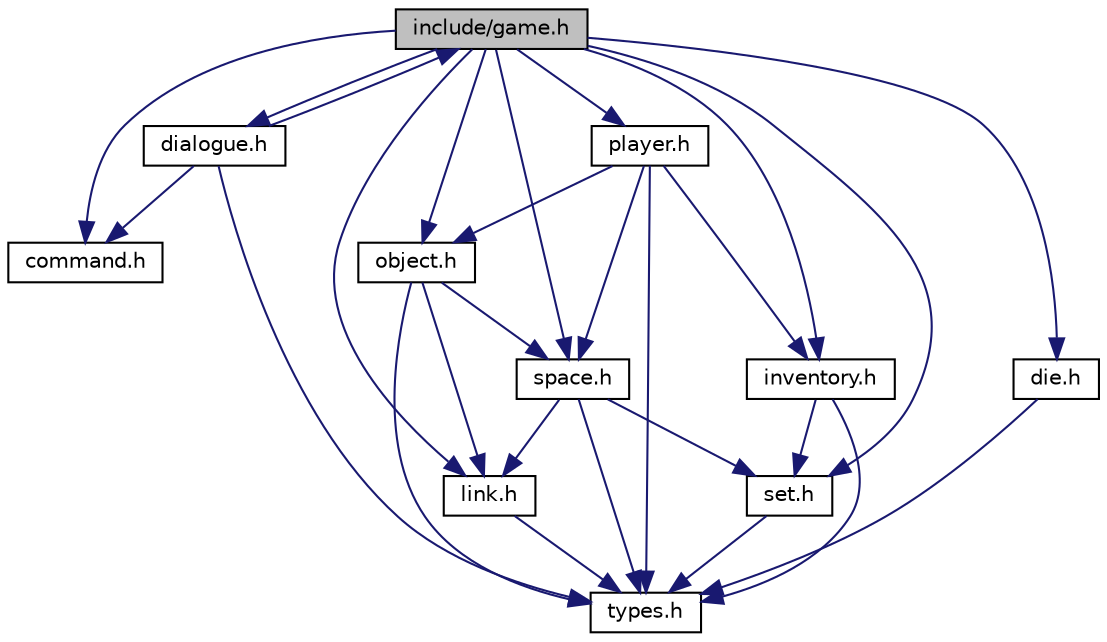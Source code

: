 digraph "include/game.h"
{
 // LATEX_PDF_SIZE
  edge [fontname="Helvetica",fontsize="10",labelfontname="Helvetica",labelfontsize="10"];
  node [fontname="Helvetica",fontsize="10",shape=record];
  Node1 [label="include/game.h",height=0.2,width=0.4,color="black", fillcolor="grey75", style="filled", fontcolor="black",tooltip="It defines the game interface for each command."];
  Node1 -> Node2 [color="midnightblue",fontsize="10",style="solid"];
  Node2 [label="command.h",height=0.2,width=0.4,color="black", fillcolor="white", style="filled",URL="$command_8h.html",tooltip="It implements the command interpreter."];
  Node1 -> Node3 [color="midnightblue",fontsize="10",style="solid"];
  Node3 [label="space.h",height=0.2,width=0.4,color="black", fillcolor="white", style="filled",URL="$space_8h.html",tooltip="It defines a space."];
  Node3 -> Node4 [color="midnightblue",fontsize="10",style="solid"];
  Node4 [label="types.h",height=0.2,width=0.4,color="black", fillcolor="white", style="filled",URL="$types_8h.html",tooltip="It defines common types."];
  Node3 -> Node5 [color="midnightblue",fontsize="10",style="solid"];
  Node5 [label="set.h",height=0.2,width=0.4,color="black", fillcolor="white", style="filled",URL="$set_8h.html",tooltip="It defines the header of set."];
  Node5 -> Node4 [color="midnightblue",fontsize="10",style="solid"];
  Node3 -> Node6 [color="midnightblue",fontsize="10",style="solid"];
  Node6 [label="link.h",height=0.2,width=0.4,color="black", fillcolor="white", style="filled",URL="$link_8h.html",tooltip="It defines a Link."];
  Node6 -> Node4 [color="midnightblue",fontsize="10",style="solid"];
  Node1 -> Node7 [color="midnightblue",fontsize="10",style="solid"];
  Node7 [label="player.h",height=0.2,width=0.4,color="black", fillcolor="white", style="filled",URL="$player_8h.html",tooltip="Implementación de la estructura de objetos y sus funciones."];
  Node7 -> Node4 [color="midnightblue",fontsize="10",style="solid"];
  Node7 -> Node3 [color="midnightblue",fontsize="10",style="solid"];
  Node7 -> Node8 [color="midnightblue",fontsize="10",style="solid"];
  Node8 [label="inventory.h",height=0.2,width=0.4,color="black", fillcolor="white", style="filled",URL="$inventory_8h.html",tooltip="It defines the header of inventory."];
  Node8 -> Node4 [color="midnightblue",fontsize="10",style="solid"];
  Node8 -> Node5 [color="midnightblue",fontsize="10",style="solid"];
  Node7 -> Node9 [color="midnightblue",fontsize="10",style="solid"];
  Node9 [label="object.h",height=0.2,width=0.4,color="black", fillcolor="white", style="filled",URL="$object_8h.html",tooltip="Administrar objetos."];
  Node9 -> Node3 [color="midnightblue",fontsize="10",style="solid"];
  Node9 -> Node4 [color="midnightblue",fontsize="10",style="solid"];
  Node9 -> Node6 [color="midnightblue",fontsize="10",style="solid"];
  Node1 -> Node9 [color="midnightblue",fontsize="10",style="solid"];
  Node1 -> Node10 [color="midnightblue",fontsize="10",style="solid"];
  Node10 [label="die.h",height=0.2,width=0.4,color="black", fillcolor="white", style="filled",URL="$die_8h.html",tooltip="Administrar un dado."];
  Node10 -> Node4 [color="midnightblue",fontsize="10",style="solid"];
  Node1 -> Node5 [color="midnightblue",fontsize="10",style="solid"];
  Node1 -> Node6 [color="midnightblue",fontsize="10",style="solid"];
  Node1 -> Node8 [color="midnightblue",fontsize="10",style="solid"];
  Node1 -> Node11 [color="midnightblue",fontsize="10",style="solid"];
  Node11 [label="dialogue.h",height=0.2,width=0.4,color="black", fillcolor="white", style="filled",URL="$dialogue_8h_source.html",tooltip=" "];
  Node11 -> Node4 [color="midnightblue",fontsize="10",style="solid"];
  Node11 -> Node1 [color="midnightblue",fontsize="10",style="solid"];
  Node11 -> Node2 [color="midnightblue",fontsize="10",style="solid"];
}
